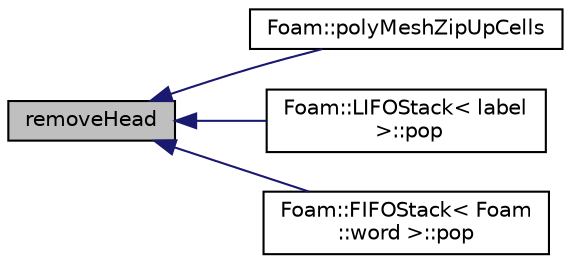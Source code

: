 digraph "removeHead"
{
  bgcolor="transparent";
  edge [fontname="Helvetica",fontsize="10",labelfontname="Helvetica",labelfontsize="10"];
  node [fontname="Helvetica",fontsize="10",shape=record];
  rankdir="LR";
  Node43 [label="removeHead",height=0.2,width=0.4,color="black", fillcolor="grey75", style="filled", fontcolor="black"];
  Node43 -> Node44 [dir="back",color="midnightblue",fontsize="10",style="solid",fontname="Helvetica"];
  Node44 [label="Foam::polyMeshZipUpCells",height=0.2,width=0.4,color="black",URL="$a21851.html#ab957fb2d74d8de84991a6246e876ecd2"];
  Node43 -> Node45 [dir="back",color="midnightblue",fontsize="10",style="solid",fontname="Helvetica"];
  Node45 [label="Foam::LIFOStack\< label\l \>::pop",height=0.2,width=0.4,color="black",URL="$a26989.html#ad702374ab51a03308e76cc7305f42582",tooltip="Pop the top element off the stack. "];
  Node43 -> Node46 [dir="back",color="midnightblue",fontsize="10",style="solid",fontname="Helvetica"];
  Node46 [label="Foam::FIFOStack\< Foam\l::word \>::pop",height=0.2,width=0.4,color="black",URL="$a26985.html#ad702374ab51a03308e76cc7305f42582",tooltip="Pop the bottom element off the stack. "];
}
